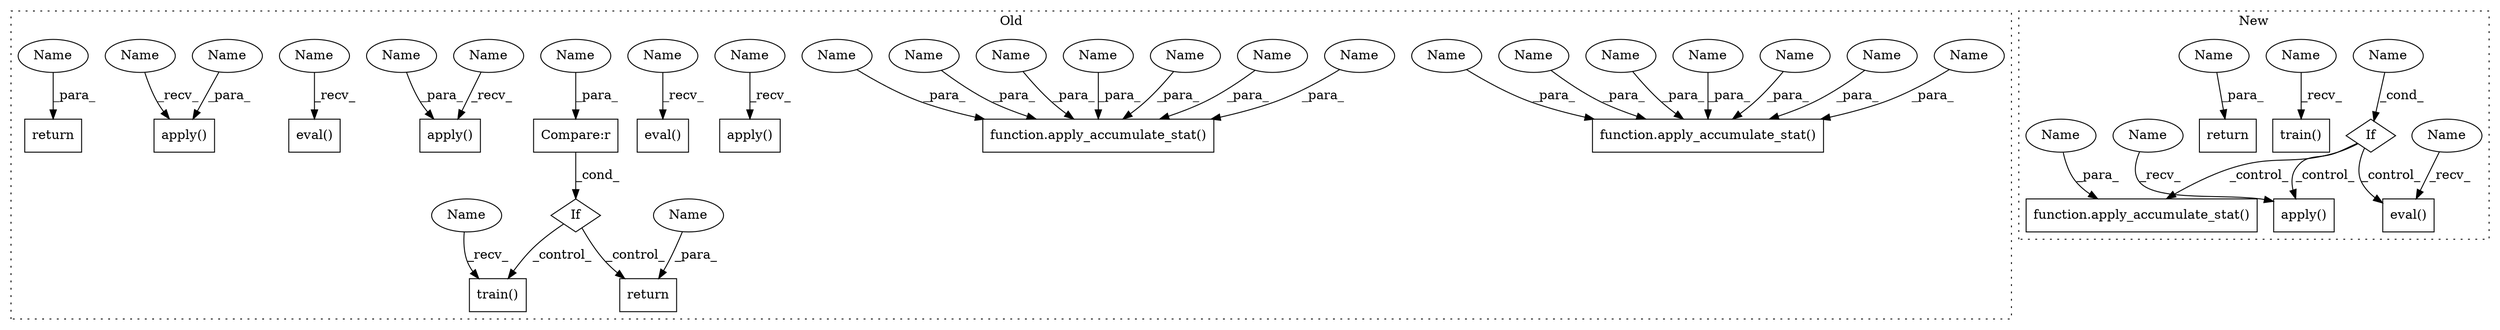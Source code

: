 digraph G {
subgraph cluster0 {
1 [label="eval()" a="75" s="9629" l="15" shape="box"];
5 [label="train()" a="75" s="9063" l="16" shape="box"];
6 [label="If" a="96" s="9026" l="3" shape="diamond"];
7 [label="Compare:r" a="40" s="9029" l="20" shape="box"];
8 [label="apply()" a="75" s="9552,9593" l="15,1" shape="box"];
9 [label="apply()" a="75" s="9282,9318" l="10,1" shape="box"];
10 [label="eval()" a="75" s="9346" l="10" shape="box"];
13 [label="apply()" a="75" s="9661,9688" l="15,1" shape="box"];
15 [label="function.apply_accumulate_stat()" a="75" s="9181,9268" l="22,1" shape="box"];
16 [label="return" a="93" s="9092" l="7" shape="box"];
17 [label="function.apply_accumulate_stat()" a="75" s="9442,9534" l="22,1" shape="box"];
19 [label="return" a="93" s="9803" l="7" shape="box"];
20 [label="Name" a="87" s="9249" l="11" shape="ellipse"];
21 [label="Name" a="87" s="9515" l="11" shape="ellipse"];
22 [label="Name" a="87" s="9208" l="13" shape="ellipse"];
23 [label="Name" a="87" s="9474" l="13" shape="ellipse"];
24 [label="Name" a="87" s="9496" l="10" shape="ellipse"];
25 [label="Name" a="87" s="9230" l="10" shape="ellipse"];
26 [label="Name" a="87" s="9528" l="6" shape="ellipse"];
27 [label="Name" a="87" s="9262" l="6" shape="ellipse"];
28 [label="Name" a="87" s="9489" l="5" shape="ellipse"];
29 [label="Name" a="87" s="9223" l="5" shape="ellipse"];
35 [label="Name" a="87" s="9508" l="5" shape="ellipse"];
36 [label="Name" a="87" s="9242" l="5" shape="ellipse"];
37 [label="Name" a="87" s="9661" l="8" shape="ellipse"];
38 [label="Name" a="87" s="9099" l="8" shape="ellipse"];
39 [label="Name" a="87" s="9629" l="8" shape="ellipse"];
40 [label="Name" a="87" s="9063" l="8" shape="ellipse"];
41 [label="Name" a="87" s="9029" l="8" shape="ellipse"];
42 [label="Name" a="87" s="9464" l="8" shape="ellipse"];
43 [label="Name" a="87" s="9552" l="8" shape="ellipse"];
44 [label="Name" a="87" s="9292" l="26" shape="ellipse"];
45 [label="Name" a="87" s="9567" l="26" shape="ellipse"];
46 [label="Name" a="87" s="9346" l="3" shape="ellipse"];
47 [label="Name" a="87" s="9203" l="3" shape="ellipse"];
48 [label="Name" a="87" s="9282" l="3" shape="ellipse"];
49 [label="Name" a="87" s="9810" l="3" shape="ellipse"];
label = "Old";
style="dotted";
}
subgraph cluster1 {
2 [label="train()" a="75" s="8480" l="15" shape="box"];
3 [label="eval()" a="75" s="8717" l="14" shape="box"];
4 [label="If" a="96" s="8524" l="3" shape="diamond"];
11 [label="Name" a="87" s="8527" l="19" shape="ellipse"];
12 [label="apply()" a="75" s="8740,8766" l="14,1" shape="box"];
14 [label="function.apply_accumulate_stat()" a="75" s="8556,8647" l="22,1" shape="box"];
18 [label="return" a="93" s="8822" l="7" shape="box"];
30 [label="Name" a="87" s="8717" l="7" shape="ellipse"];
31 [label="Name" a="87" s="8480" l="7" shape="ellipse"];
32 [label="Name" a="87" s="8829" l="7" shape="ellipse"];
33 [label="Name" a="87" s="8740" l="7" shape="ellipse"];
34 [label="Name" a="87" s="8578" l="7" shape="ellipse"];
label = "New";
style="dotted";
}
4 -> 12 [label="_control_"];
4 -> 3 [label="_control_"];
4 -> 14 [label="_control_"];
6 -> 5 [label="_control_"];
6 -> 16 [label="_control_"];
7 -> 6 [label="_cond_"];
11 -> 4 [label="_cond_"];
20 -> 15 [label="_para_"];
21 -> 17 [label="_para_"];
22 -> 15 [label="_para_"];
23 -> 17 [label="_para_"];
24 -> 17 [label="_para_"];
25 -> 15 [label="_para_"];
26 -> 17 [label="_para_"];
27 -> 15 [label="_para_"];
28 -> 17 [label="_para_"];
29 -> 15 [label="_para_"];
30 -> 3 [label="_recv_"];
31 -> 2 [label="_recv_"];
32 -> 18 [label="_para_"];
33 -> 12 [label="_recv_"];
34 -> 14 [label="_para_"];
35 -> 17 [label="_para_"];
36 -> 15 [label="_para_"];
37 -> 13 [label="_recv_"];
38 -> 16 [label="_para_"];
39 -> 1 [label="_recv_"];
40 -> 5 [label="_recv_"];
41 -> 7 [label="_para_"];
42 -> 17 [label="_para_"];
43 -> 8 [label="_recv_"];
44 -> 9 [label="_para_"];
45 -> 8 [label="_para_"];
46 -> 10 [label="_recv_"];
47 -> 15 [label="_para_"];
48 -> 9 [label="_recv_"];
49 -> 19 [label="_para_"];
}